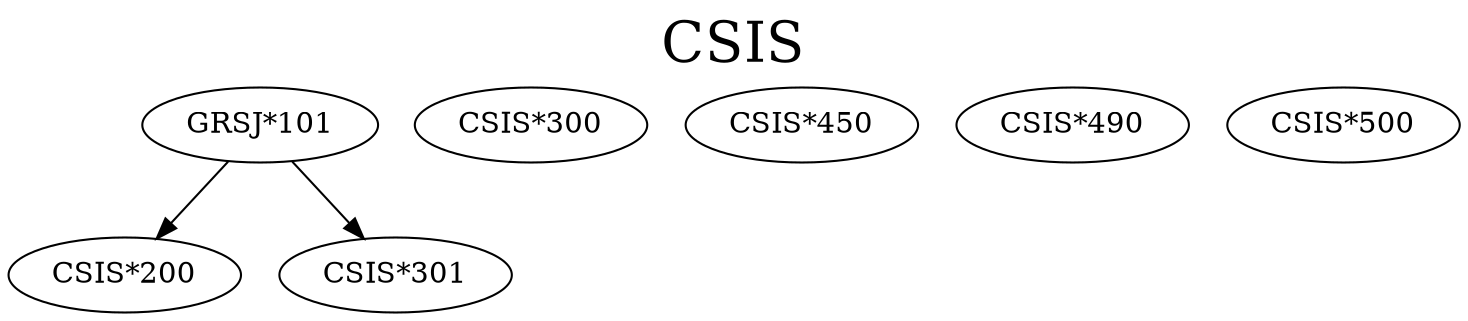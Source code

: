 digraph CSIS {
labelloc = "t";
label = "CSIS"
fontsize = 27;
"GRSJ*101" -> "CSIS*200" [style=solid]
"CSIS*300"
"GRSJ*101" -> "CSIS*301" [style=solid]
"CSIS*450"
"CSIS*490"
"CSIS*500"
}
